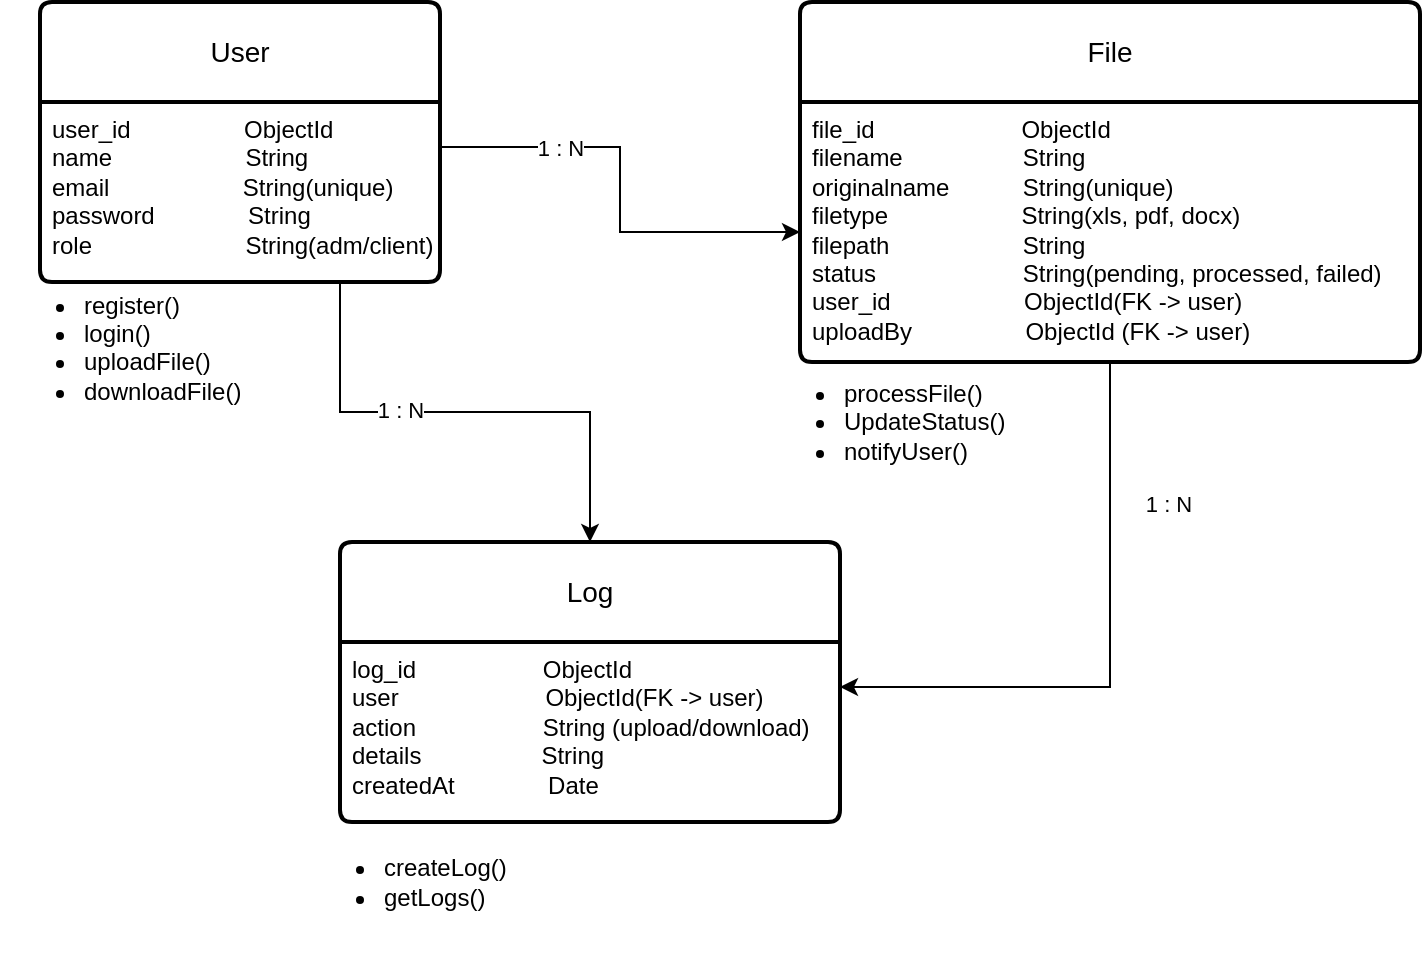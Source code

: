 <mxfile version="26.0.12">
  <diagram name="Página-1" id="sV_ksN9QUsedbrIhO2Im">
    <mxGraphModel dx="880" dy="444" grid="1" gridSize="10" guides="1" tooltips="1" connect="1" arrows="1" fold="1" page="1" pageScale="1" pageWidth="827" pageHeight="1169" math="0" shadow="0">
      <root>
        <mxCell id="0" />
        <mxCell id="1" parent="0" />
        <mxCell id="w7916_sMzhQQ8YSVH5iy-31" value="User" style="swimlane;childLayout=stackLayout;horizontal=1;startSize=50;horizontalStack=0;rounded=1;fontSize=14;fontStyle=0;strokeWidth=2;resizeParent=0;resizeLast=1;shadow=0;dashed=0;align=center;arcSize=4;whiteSpace=wrap;html=1;" vertex="1" parent="1">
          <mxGeometry x="70" y="50" width="200" height="140" as="geometry" />
        </mxCell>
        <mxCell id="w7916_sMzhQQ8YSVH5iy-32" value="user_id&amp;nbsp; &amp;nbsp; &amp;nbsp; &amp;nbsp; &amp;nbsp; &amp;nbsp; &amp;nbsp; &amp;nbsp; &amp;nbsp;ObjectId&lt;div&gt;name&amp;nbsp; &amp;nbsp; &amp;nbsp; &amp;nbsp; &amp;nbsp; &amp;nbsp; &amp;nbsp; &amp;nbsp; &amp;nbsp; &amp;nbsp; String&lt;br&gt;email&amp;nbsp; &amp;nbsp; &amp;nbsp; &amp;nbsp; &amp;nbsp; &amp;nbsp; &amp;nbsp; &amp;nbsp; &amp;nbsp; &amp;nbsp; String(unique)&lt;/div&gt;&lt;div&gt;password&amp;nbsp; &amp;nbsp; &amp;nbsp; &amp;nbsp; &amp;nbsp; &amp;nbsp; &amp;nbsp; String&lt;/div&gt;&lt;div&gt;role&amp;nbsp; &amp;nbsp; &amp;nbsp; &amp;nbsp; &amp;nbsp; &amp;nbsp; &amp;nbsp; &amp;nbsp; &amp;nbsp; &amp;nbsp; &amp;nbsp; &amp;nbsp;String(adm/client)&lt;/div&gt;" style="align=left;strokeColor=none;fillColor=none;spacingLeft=4;fontSize=12;verticalAlign=top;resizable=0;rotatable=0;part=1;html=1;" vertex="1" parent="w7916_sMzhQQ8YSVH5iy-31">
          <mxGeometry y="50" width="200" height="90" as="geometry" />
        </mxCell>
        <mxCell id="w7916_sMzhQQ8YSVH5iy-39" value="File" style="swimlane;childLayout=stackLayout;horizontal=1;startSize=50;horizontalStack=0;rounded=1;fontSize=14;fontStyle=0;strokeWidth=2;resizeParent=0;resizeLast=1;shadow=0;dashed=0;align=center;arcSize=4;whiteSpace=wrap;html=1;" vertex="1" parent="1">
          <mxGeometry x="450" y="50" width="310" height="180" as="geometry" />
        </mxCell>
        <mxCell id="w7916_sMzhQQ8YSVH5iy-40" value="file_id&amp;nbsp; &amp;nbsp; &amp;nbsp; &amp;nbsp; &amp;nbsp; &amp;nbsp; &amp;nbsp; &amp;nbsp; &amp;nbsp; &amp;nbsp; &amp;nbsp; ObjectId&lt;div&gt;filename&amp;nbsp; &amp;nbsp; &amp;nbsp; &amp;nbsp; &amp;nbsp; &amp;nbsp; &amp;nbsp; &amp;nbsp; &amp;nbsp; String&lt;br&gt;originalname&amp;nbsp; &amp;nbsp; &amp;nbsp; &amp;nbsp; &amp;nbsp; &amp;nbsp;String(unique)&lt;/div&gt;&lt;div&gt;filetype&amp;nbsp; &amp;nbsp; &amp;nbsp; &amp;nbsp; &amp;nbsp; &amp;nbsp; &amp;nbsp; &amp;nbsp; &amp;nbsp; &amp;nbsp; String(xls, pdf, docx)&lt;/div&gt;&lt;div&gt;filepath&amp;nbsp; &amp;nbsp; &amp;nbsp; &amp;nbsp; &amp;nbsp; &amp;nbsp; &amp;nbsp; &amp;nbsp; &amp;nbsp; &amp;nbsp; String&lt;/div&gt;&lt;div&gt;status&amp;nbsp; &amp;nbsp; &amp;nbsp; &amp;nbsp; &amp;nbsp; &amp;nbsp; &amp;nbsp; &amp;nbsp; &amp;nbsp; &amp;nbsp; &amp;nbsp; String(pending, processed, failed)&lt;/div&gt;&lt;div&gt;user_id&amp;nbsp; &amp;nbsp; &amp;nbsp; &amp;nbsp; &amp;nbsp; &amp;nbsp; &amp;nbsp; &amp;nbsp; &amp;nbsp; &amp;nbsp; ObjectId(FK -&amp;gt; user)&lt;/div&gt;&lt;div&gt;uploadBy&amp;nbsp; &amp;nbsp; &amp;nbsp; &amp;nbsp; &amp;nbsp; &amp;nbsp; &amp;nbsp; &amp;nbsp; &amp;nbsp;ObjectId (FK -&amp;gt; user)&lt;/div&gt;" style="align=left;strokeColor=none;fillColor=none;spacingLeft=4;fontSize=12;verticalAlign=top;resizable=0;rotatable=0;part=1;html=1;" vertex="1" parent="w7916_sMzhQQ8YSVH5iy-39">
          <mxGeometry y="50" width="310" height="130" as="geometry" />
        </mxCell>
        <mxCell id="w7916_sMzhQQ8YSVH5iy-48" value="&lt;ul&gt;&lt;li&gt;register()&lt;/li&gt;&lt;li&gt;login()&lt;/li&gt;&lt;li&gt;uploadFile()&lt;/li&gt;&lt;li&gt;downloadFile()&lt;/li&gt;&lt;/ul&gt;" style="text;strokeColor=none;fillColor=none;html=1;whiteSpace=wrap;verticalAlign=middle;overflow=hidden;" vertex="1" parent="1">
          <mxGeometry x="50" y="180" width="140" height="80" as="geometry" />
        </mxCell>
        <mxCell id="w7916_sMzhQQ8YSVH5iy-49" value="&lt;ul&gt;&lt;li&gt;processFile()&lt;/li&gt;&lt;li&gt;UpdateStatus()&lt;/li&gt;&lt;li&gt;notifyUser()&lt;/li&gt;&lt;/ul&gt;" style="text;strokeColor=none;fillColor=none;html=1;whiteSpace=wrap;verticalAlign=middle;overflow=hidden;" vertex="1" parent="1">
          <mxGeometry x="430" y="220" width="150" height="80" as="geometry" />
        </mxCell>
        <mxCell id="w7916_sMzhQQ8YSVH5iy-50" value="Log" style="swimlane;childLayout=stackLayout;horizontal=1;startSize=50;horizontalStack=0;rounded=1;fontSize=14;fontStyle=0;strokeWidth=2;resizeParent=0;resizeLast=1;shadow=0;dashed=0;align=center;arcSize=4;whiteSpace=wrap;html=1;" vertex="1" parent="1">
          <mxGeometry x="220" y="320" width="250" height="140" as="geometry" />
        </mxCell>
        <mxCell id="w7916_sMzhQQ8YSVH5iy-51" value="log_id&amp;nbsp; &amp;nbsp; &amp;nbsp; &amp;nbsp; &amp;nbsp; &amp;nbsp; &amp;nbsp; &amp;nbsp; &amp;nbsp; &amp;nbsp;ObjectId&lt;div&gt;user&amp;nbsp; &amp;nbsp; &amp;nbsp; &amp;nbsp; &amp;nbsp; &amp;nbsp; &amp;nbsp; &amp;nbsp; &amp;nbsp; &amp;nbsp; &amp;nbsp;&amp;nbsp;&lt;span style=&quot;background-color: transparent; color: light-dark(rgb(0, 0, 0), rgb(255, 255, 255));&quot;&gt;ObjectId&lt;/span&gt;&lt;span style=&quot;background-color: transparent; color: light-dark(rgb(0, 0, 0), rgb(255, 255, 255));&quot;&gt;(FK -&amp;gt; user)&lt;/span&gt;&lt;/div&gt;&lt;div&gt;&lt;span style=&quot;background-color: transparent; color: light-dark(rgb(0, 0, 0), rgb(255, 255, 255));&quot;&gt;action&amp;nbsp; &amp;nbsp; &amp;nbsp; &amp;nbsp; &amp;nbsp; &amp;nbsp; &amp;nbsp; &amp;nbsp; &amp;nbsp; &amp;nbsp;String (upload/download)&lt;/span&gt;&lt;/div&gt;&lt;div&gt;details&amp;nbsp; &amp;nbsp; &amp;nbsp; &amp;nbsp; &amp;nbsp; &amp;nbsp; &amp;nbsp; &amp;nbsp; &amp;nbsp; String&lt;/div&gt;&lt;div&gt;createdAt&amp;nbsp; &amp;nbsp; &amp;nbsp; &amp;nbsp; &amp;nbsp; &amp;nbsp; &amp;nbsp; Date&lt;/div&gt;" style="align=left;strokeColor=none;fillColor=none;spacingLeft=4;fontSize=12;verticalAlign=top;resizable=0;rotatable=0;part=1;html=1;" vertex="1" parent="w7916_sMzhQQ8YSVH5iy-50">
          <mxGeometry y="50" width="250" height="90" as="geometry" />
        </mxCell>
        <mxCell id="w7916_sMzhQQ8YSVH5iy-52" value="&lt;ul&gt;&lt;li&gt;createLog()&lt;/li&gt;&lt;li&gt;getLogs()&lt;/li&gt;&lt;/ul&gt;" style="text;strokeColor=none;fillColor=none;html=1;whiteSpace=wrap;verticalAlign=middle;overflow=hidden;" vertex="1" parent="1">
          <mxGeometry x="200" y="450" width="120" height="80" as="geometry" />
        </mxCell>
        <mxCell id="w7916_sMzhQQ8YSVH5iy-54" style="edgeStyle=orthogonalEdgeStyle;rounded=0;orthogonalLoop=1;jettySize=auto;html=1;exitX=1;exitY=0.25;exitDx=0;exitDy=0;" edge="1" parent="1" source="w7916_sMzhQQ8YSVH5iy-32" target="w7916_sMzhQQ8YSVH5iy-40">
          <mxGeometry relative="1" as="geometry" />
        </mxCell>
        <mxCell id="w7916_sMzhQQ8YSVH5iy-55" value="1 : N" style="edgeLabel;html=1;align=center;verticalAlign=middle;resizable=0;points=[];" vertex="1" connectable="0" parent="w7916_sMzhQQ8YSVH5iy-54">
          <mxGeometry x="-0.461" y="1" relative="1" as="geometry">
            <mxPoint y="1" as="offset" />
          </mxGeometry>
        </mxCell>
        <mxCell id="w7916_sMzhQQ8YSVH5iy-56" style="edgeStyle=orthogonalEdgeStyle;rounded=0;orthogonalLoop=1;jettySize=auto;html=1;exitX=0.5;exitY=1;exitDx=0;exitDy=0;entryX=1;entryY=0.25;entryDx=0;entryDy=0;" edge="1" parent="1" source="w7916_sMzhQQ8YSVH5iy-40" target="w7916_sMzhQQ8YSVH5iy-51">
          <mxGeometry relative="1" as="geometry" />
        </mxCell>
        <mxCell id="w7916_sMzhQQ8YSVH5iy-57" value="1 : N" style="edgeLabel;html=1;align=center;verticalAlign=middle;resizable=0;points=[];" vertex="1" connectable="0" parent="w7916_sMzhQQ8YSVH5iy-56">
          <mxGeometry x="0.25" y="-3" relative="1" as="geometry">
            <mxPoint x="52" y="-89" as="offset" />
          </mxGeometry>
        </mxCell>
        <mxCell id="w7916_sMzhQQ8YSVH5iy-58" style="edgeStyle=orthogonalEdgeStyle;rounded=0;orthogonalLoop=1;jettySize=auto;html=1;exitX=0.75;exitY=1;exitDx=0;exitDy=0;" edge="1" parent="1" source="w7916_sMzhQQ8YSVH5iy-32" target="w7916_sMzhQQ8YSVH5iy-50">
          <mxGeometry relative="1" as="geometry" />
        </mxCell>
        <mxCell id="w7916_sMzhQQ8YSVH5iy-59" value="1 : N" style="edgeLabel;html=1;align=center;verticalAlign=middle;resizable=0;points=[];" vertex="1" connectable="0" parent="w7916_sMzhQQ8YSVH5iy-58">
          <mxGeometry x="-0.255" y="1" relative="1" as="geometry">
            <mxPoint as="offset" />
          </mxGeometry>
        </mxCell>
      </root>
    </mxGraphModel>
  </diagram>
</mxfile>
